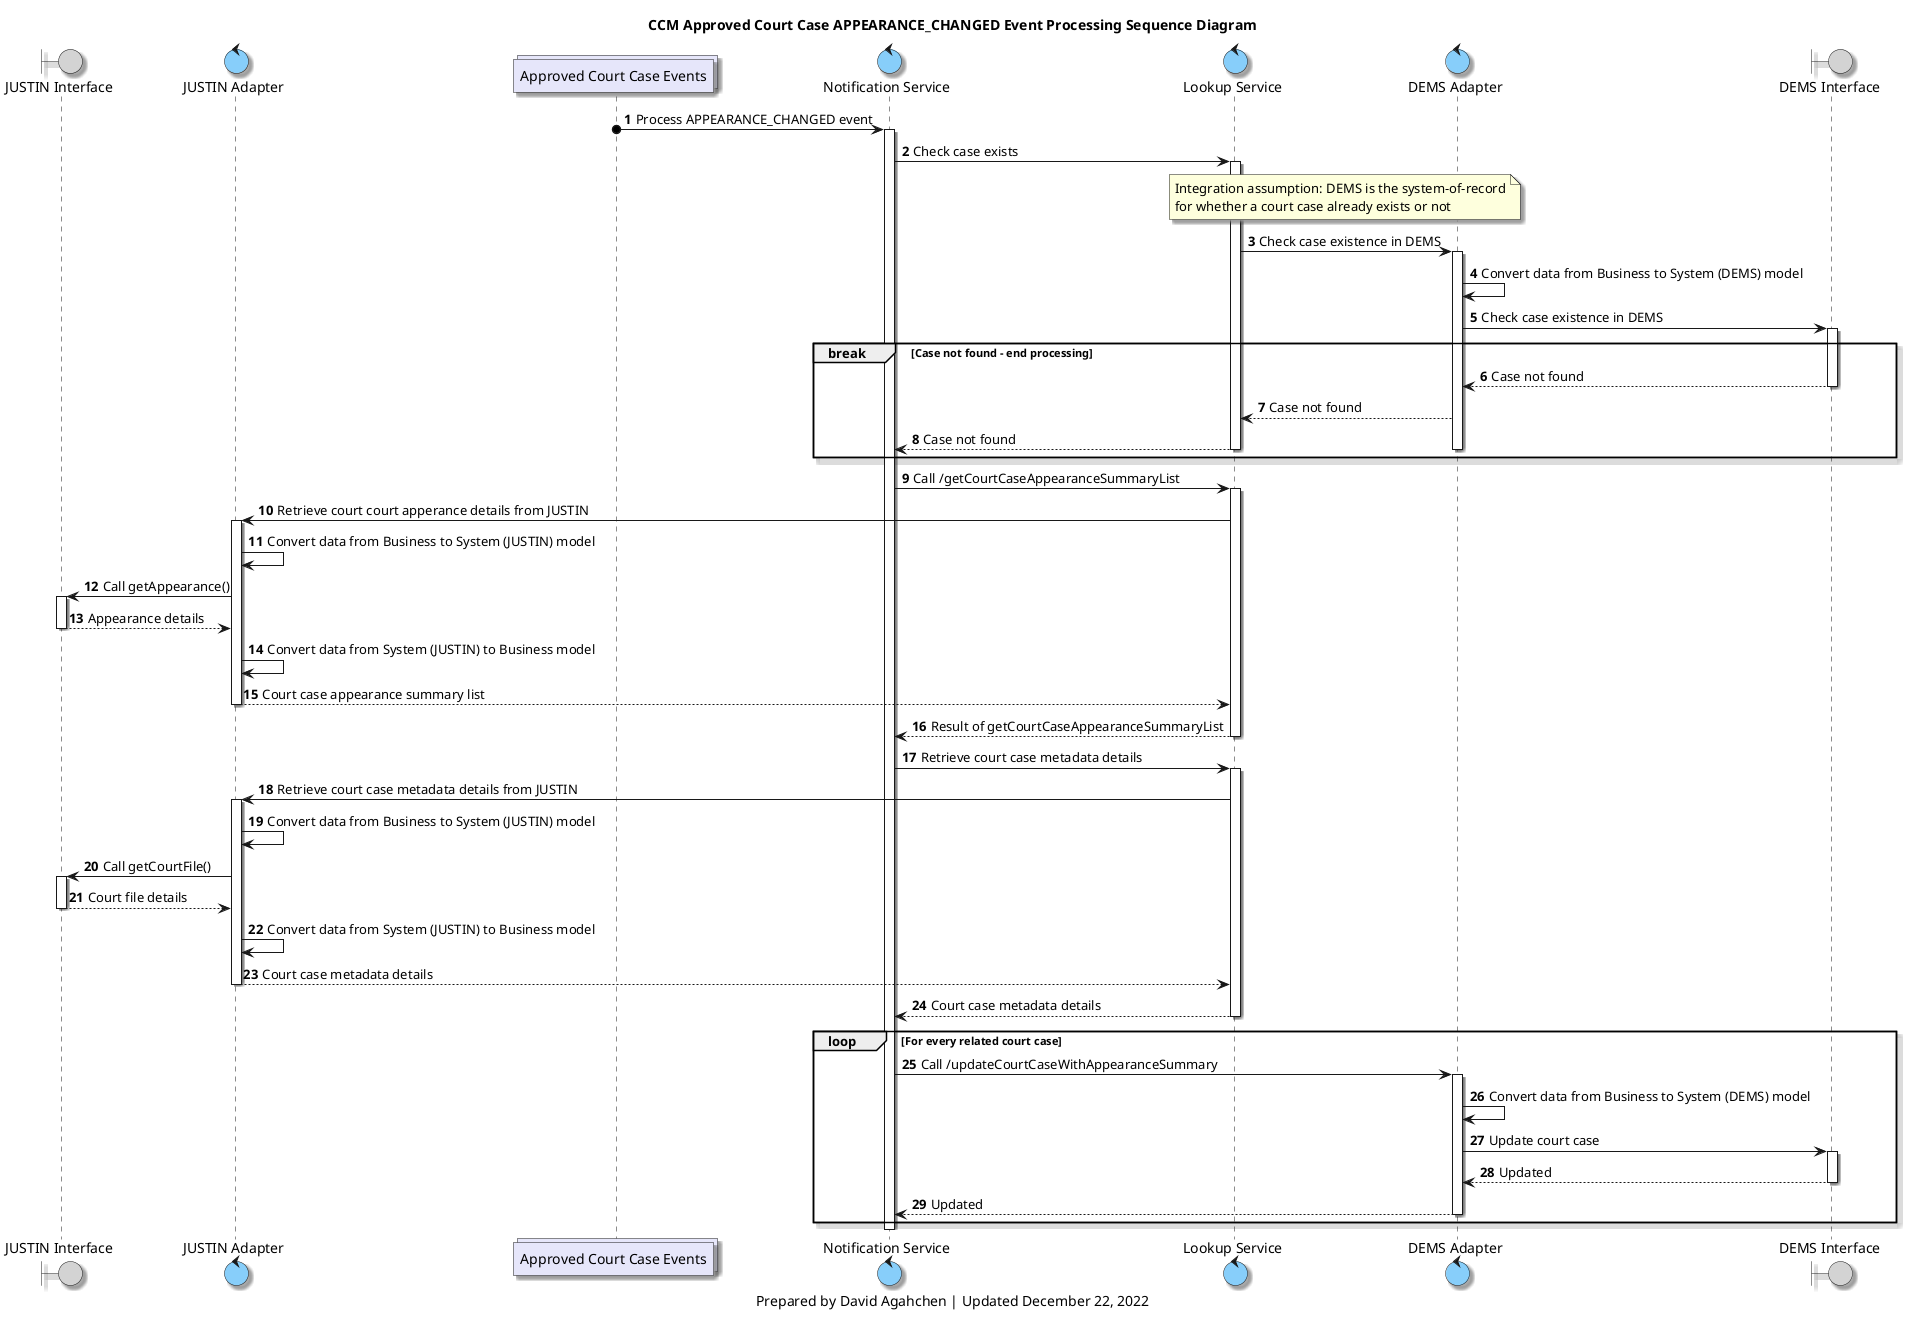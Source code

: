@startuml
'hide footbox

skinparam Shadowing true
skinparam CollectionsBackgroundColor Lavender
skinparam ControlBackgroundColor LightSkyBlue
skinparam BoundaryBackgroundColor LightGrey

/' 
Available colours
https://plantuml-documentation.readthedocs.io/en/latest/formatting/color-names.html
'/

boundary j_interface as "JUSTIN Interface"
control j_adapter as "JUSTIN Adapter"
collections approved_court_cases_topic as "Approved Court Case Events"
control notification_service as "Notification Service"
control lookup_service as "Lookup Service"
control d_adapter as "DEMS Adapter"
boundary d_interface as "DEMS Interface"

title
CCM Approved Court Case APPEARANCE_CHANGED Event Processing Sequence Diagram
end title

autonumber

approved_court_cases_topic o-> notification_service: Process APPEARANCE_CHANGED event
activate notification_service

notification_service -> lookup_service: Check case exists
activate lookup_service
note over lookup_service, d_adapter
Integration assumption: DEMS is the system-of-record
for whether a court case already exists or not
end note
lookup_service -> d_adapter: Check case existence in DEMS
activate d_adapter
d_adapter -> d_adapter: Convert data from Business to System (DEMS) model
d_adapter -> d_interface: Check case existence in DEMS
activate d_interface

break Case not found - end processing
d_interface --> d_adapter: Case not found
deactivate d_interface
d_adapter --> lookup_service: Case not found
lookup_service --> notification_service: Case not found
deactivate lookup_service
deactivate d_adapter
end break

notification_service -> lookup_service: Call /getCourtCaseAppearanceSummaryList
activate lookup_service
lookup_service -> j_adapter: Retrieve court court apperance details from JUSTIN

activate j_adapter
j_adapter -> j_adapter: Convert data from Business to System (JUSTIN) model
j_adapter -> j_interface: Call getAppearance()
activate j_interface
j_interface --> j_adapter: Appearance details
deactivate j_interface
j_adapter -> j_adapter: Convert data from System (JUSTIN) to Business model
j_adapter --> lookup_service: Court case appearance summary list
deactivate j_adapter

lookup_service --> notification_service: Result of getCourtCaseAppearanceSummaryList
deactivate lookup_service

notification_service -> lookup_service: Retrieve court case metadata details
activate lookup_service
lookup_service -> j_adapter: Retrieve court case metadata details from JUSTIN

activate j_adapter
j_adapter -> j_adapter: Convert data from Business to System (JUSTIN) model
j_adapter -> j_interface: Call getCourtFile()
activate j_interface
j_interface --> j_adapter: Court file details
deactivate j_interface
j_adapter -> j_adapter: Convert data from System (JUSTIN) to Business model
j_adapter --> lookup_service: Court case metadata details
deactivate j_adapter

lookup_service --> notification_service: Court case metadata details
deactivate lookup_service

loop For every related court case
    notification_service -> d_adapter: Call /updateCourtCaseWithAppearanceSummary
    activate d_adapter

    d_adapter -> d_adapter: Convert data from Business to System (DEMS) model

    d_adapter -> d_interface: Update court case
    activate d_interface

    d_interface --> d_adapter: Updated
    deactivate d_interface

    d_adapter --> notification_service: Updated
    deactivate d_adapter

end

deactivate notification_service

caption
Prepared by David Agahchen | Updated December 22, 2022
end caption
@enduml